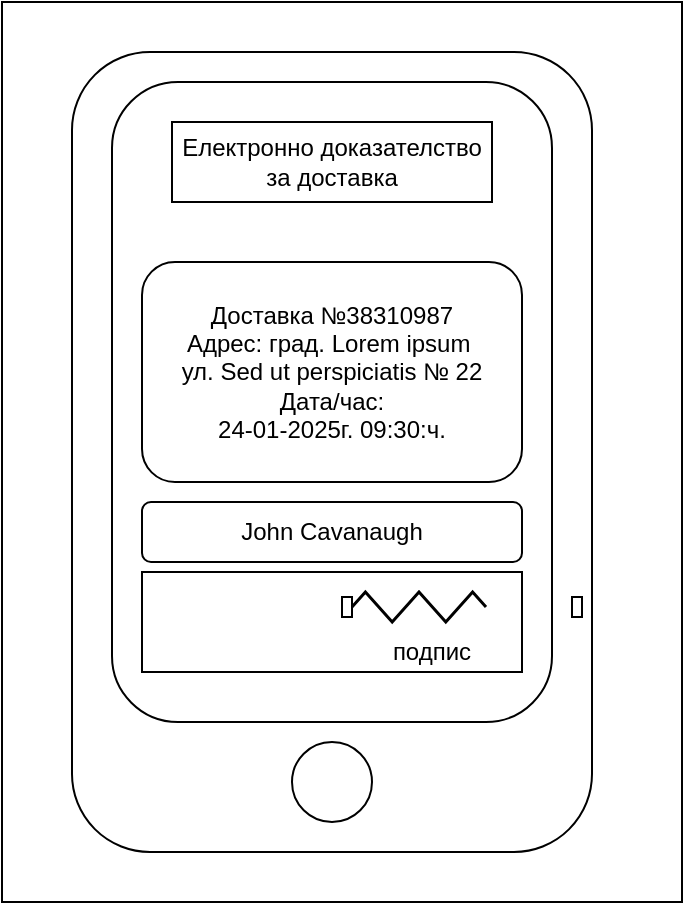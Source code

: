 <mxfile version="22.1.21" type="github">
  <diagram name="Page-1" id="xfIYZY3eefDTXILNI-Lq">
    <mxGraphModel dx="1434" dy="746" grid="1" gridSize="10" guides="1" tooltips="1" connect="1" arrows="1" fold="1" page="1" pageScale="1" pageWidth="827" pageHeight="1169" math="0" shadow="0">
      <root>
        <mxCell id="0" />
        <mxCell id="1" parent="0" />
        <mxCell id="XvacxVE_5PmG03Pm2XYH-1" value="" style="rounded=0;whiteSpace=wrap;html=1;" vertex="1" parent="1">
          <mxGeometry x="270" y="170" width="340" height="450" as="geometry" />
        </mxCell>
        <mxCell id="XvacxVE_5PmG03Pm2XYH-2" value="" style="rounded=1;whiteSpace=wrap;html=1;" vertex="1" parent="1">
          <mxGeometry x="305" y="195" width="260" height="400" as="geometry" />
        </mxCell>
        <mxCell id="XvacxVE_5PmG03Pm2XYH-3" value="" style="rounded=1;whiteSpace=wrap;html=1;" vertex="1" parent="1">
          <mxGeometry x="325" y="210" width="220" height="320" as="geometry" />
        </mxCell>
        <mxCell id="XvacxVE_5PmG03Pm2XYH-4" value="Електронно доказателство за доставка" style="rounded=0;whiteSpace=wrap;html=1;" vertex="1" parent="1">
          <mxGeometry x="355" y="230" width="160" height="40" as="geometry" />
        </mxCell>
        <mxCell id="XvacxVE_5PmG03Pm2XYH-5" value="John Cavanaugh" style="rounded=1;whiteSpace=wrap;html=1;" vertex="1" parent="1">
          <mxGeometry x="340" y="420" width="190" height="30" as="geometry" />
        </mxCell>
        <mxCell id="XvacxVE_5PmG03Pm2XYH-6" value="Доставка №38310987&lt;br&gt;Адрес: град.&amp;nbsp;Lorem ipsum&amp;nbsp;&lt;br&gt;ул.&amp;nbsp;Sed ut perspiciatis № 22&lt;br&gt;Дата/час:&lt;br style=&quot;border-color: var(--border-color);&quot;&gt;24-01-2025г. 09:30:ч." style="rounded=1;whiteSpace=wrap;html=1;" vertex="1" parent="1">
          <mxGeometry x="340" y="300" width="190" height="110" as="geometry" />
        </mxCell>
        <mxCell id="XvacxVE_5PmG03Pm2XYH-7" value="" style="ellipse;whiteSpace=wrap;html=1;aspect=fixed;" vertex="1" parent="1">
          <mxGeometry x="415" y="540" width="40" height="40" as="geometry" />
        </mxCell>
        <mxCell id="XvacxVE_5PmG03Pm2XYH-8" value="" style="rounded=0;whiteSpace=wrap;html=1;" vertex="1" parent="1">
          <mxGeometry x="340" y="455" width="190" height="50" as="geometry" />
        </mxCell>
        <mxCell id="XvacxVE_5PmG03Pm2XYH-12" value="подпис" style="text;html=1;strokeColor=none;fillColor=none;align=center;verticalAlign=middle;whiteSpace=wrap;rounded=0;" vertex="1" parent="1">
          <mxGeometry x="455" y="480" width="60" height="30" as="geometry" />
        </mxCell>
        <mxCell id="XvacxVE_5PmG03Pm2XYH-14" value="" style="verticalLabelPosition=bottom;html=1;verticalAlign=top;align=center;shape=mxgraph.floorplan.doorAccordion;dx=0.6;" vertex="1" parent="1">
          <mxGeometry x="440" y="465" width="120" height="15" as="geometry" />
        </mxCell>
      </root>
    </mxGraphModel>
  </diagram>
</mxfile>
